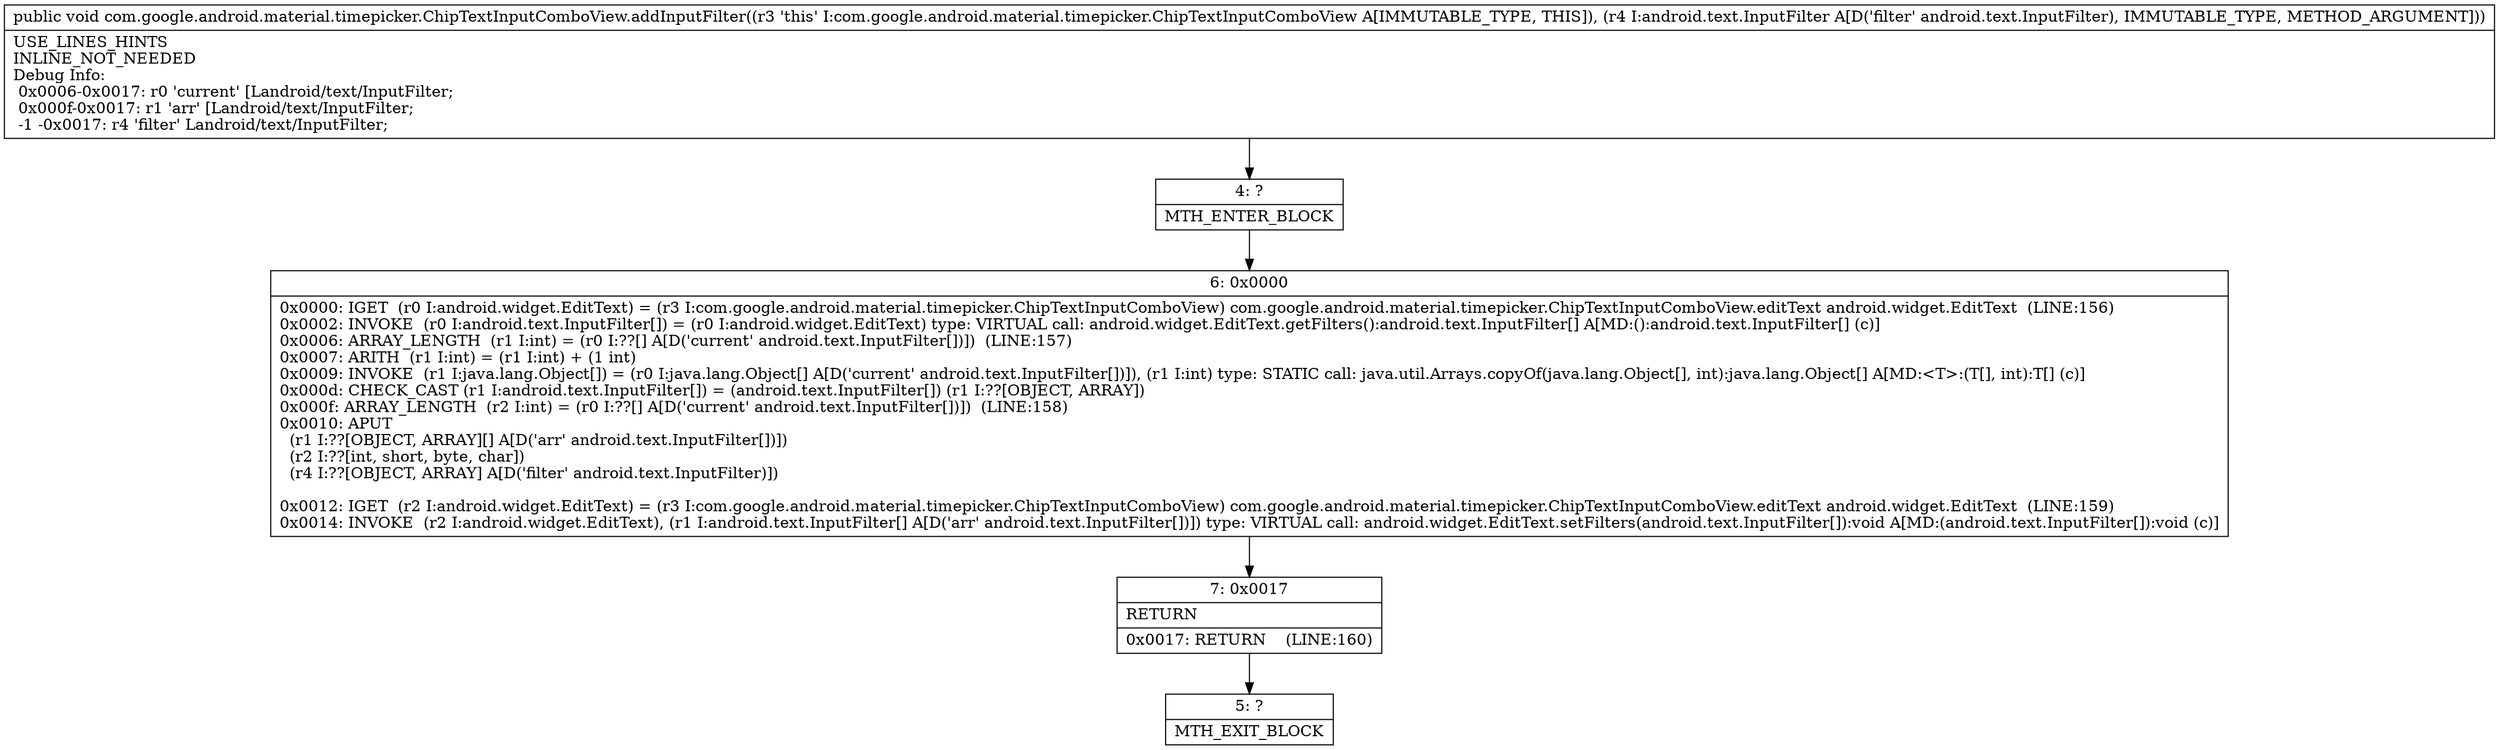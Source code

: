 digraph "CFG forcom.google.android.material.timepicker.ChipTextInputComboView.addInputFilter(Landroid\/text\/InputFilter;)V" {
Node_4 [shape=record,label="{4\:\ ?|MTH_ENTER_BLOCK\l}"];
Node_6 [shape=record,label="{6\:\ 0x0000|0x0000: IGET  (r0 I:android.widget.EditText) = (r3 I:com.google.android.material.timepicker.ChipTextInputComboView) com.google.android.material.timepicker.ChipTextInputComboView.editText android.widget.EditText  (LINE:156)\l0x0002: INVOKE  (r0 I:android.text.InputFilter[]) = (r0 I:android.widget.EditText) type: VIRTUAL call: android.widget.EditText.getFilters():android.text.InputFilter[] A[MD:():android.text.InputFilter[] (c)]\l0x0006: ARRAY_LENGTH  (r1 I:int) = (r0 I:??[] A[D('current' android.text.InputFilter[])])  (LINE:157)\l0x0007: ARITH  (r1 I:int) = (r1 I:int) + (1 int) \l0x0009: INVOKE  (r1 I:java.lang.Object[]) = (r0 I:java.lang.Object[] A[D('current' android.text.InputFilter[])]), (r1 I:int) type: STATIC call: java.util.Arrays.copyOf(java.lang.Object[], int):java.lang.Object[] A[MD:\<T\>:(T[], int):T[] (c)]\l0x000d: CHECK_CAST (r1 I:android.text.InputFilter[]) = (android.text.InputFilter[]) (r1 I:??[OBJECT, ARRAY]) \l0x000f: ARRAY_LENGTH  (r2 I:int) = (r0 I:??[] A[D('current' android.text.InputFilter[])])  (LINE:158)\l0x0010: APUT  \l  (r1 I:??[OBJECT, ARRAY][] A[D('arr' android.text.InputFilter[])])\l  (r2 I:??[int, short, byte, char])\l  (r4 I:??[OBJECT, ARRAY] A[D('filter' android.text.InputFilter)])\l \l0x0012: IGET  (r2 I:android.widget.EditText) = (r3 I:com.google.android.material.timepicker.ChipTextInputComboView) com.google.android.material.timepicker.ChipTextInputComboView.editText android.widget.EditText  (LINE:159)\l0x0014: INVOKE  (r2 I:android.widget.EditText), (r1 I:android.text.InputFilter[] A[D('arr' android.text.InputFilter[])]) type: VIRTUAL call: android.widget.EditText.setFilters(android.text.InputFilter[]):void A[MD:(android.text.InputFilter[]):void (c)]\l}"];
Node_7 [shape=record,label="{7\:\ 0x0017|RETURN\l|0x0017: RETURN    (LINE:160)\l}"];
Node_5 [shape=record,label="{5\:\ ?|MTH_EXIT_BLOCK\l}"];
MethodNode[shape=record,label="{public void com.google.android.material.timepicker.ChipTextInputComboView.addInputFilter((r3 'this' I:com.google.android.material.timepicker.ChipTextInputComboView A[IMMUTABLE_TYPE, THIS]), (r4 I:android.text.InputFilter A[D('filter' android.text.InputFilter), IMMUTABLE_TYPE, METHOD_ARGUMENT]))  | USE_LINES_HINTS\lINLINE_NOT_NEEDED\lDebug Info:\l  0x0006\-0x0017: r0 'current' [Landroid\/text\/InputFilter;\l  0x000f\-0x0017: r1 'arr' [Landroid\/text\/InputFilter;\l  \-1 \-0x0017: r4 'filter' Landroid\/text\/InputFilter;\l}"];
MethodNode -> Node_4;Node_4 -> Node_6;
Node_6 -> Node_7;
Node_7 -> Node_5;
}

